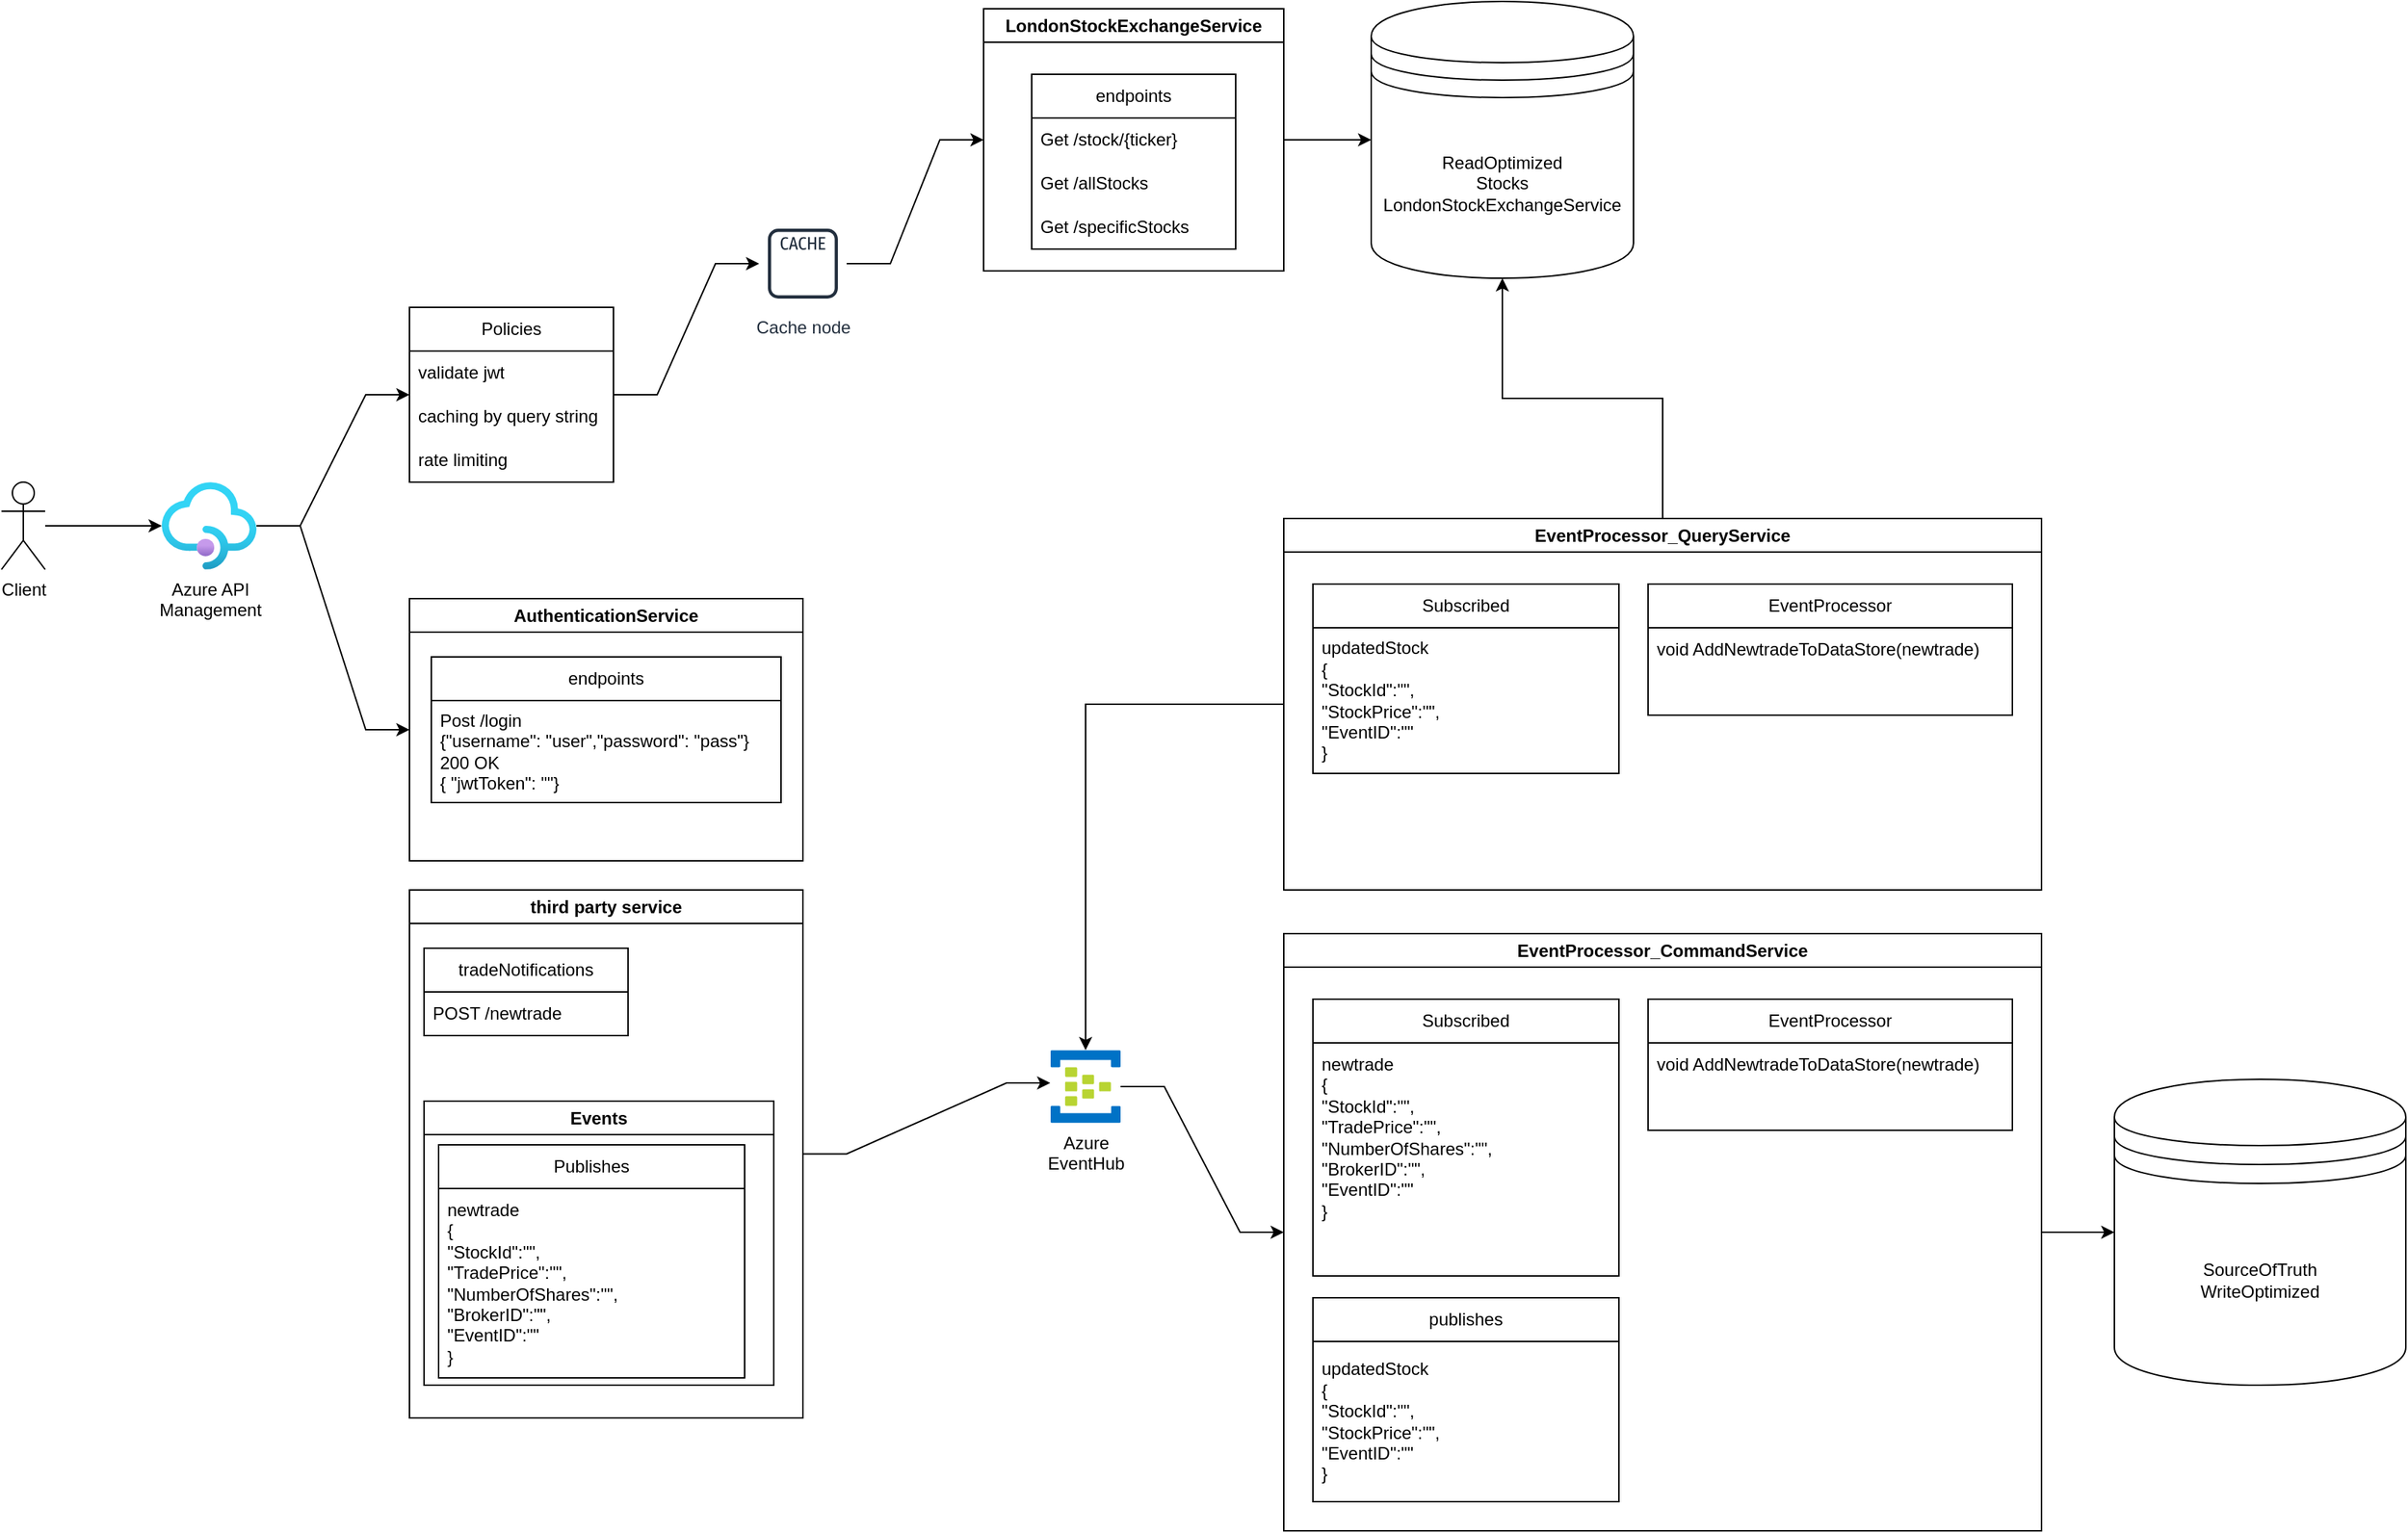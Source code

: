 <mxfile version="22.1.2" type="device">
  <diagram name="Page-1" id="3ypLyDiBIvF3oMqPz6Wy">
    <mxGraphModel dx="1212" dy="1367" grid="1" gridSize="10" guides="1" tooltips="1" connect="1" arrows="1" fold="1" page="0" pageScale="1" pageWidth="827" pageHeight="1169" math="0" shadow="0">
      <root>
        <mxCell id="0" />
        <mxCell id="1" parent="0" />
        <mxCell id="UnuWb7xBkvGk9M-T2CGa-3" style="edgeStyle=orthogonalEdgeStyle;rounded=0;orthogonalLoop=1;jettySize=auto;html=1;" parent="1" source="UnuWb7xBkvGk9M-T2CGa-1" target="UnuWb7xBkvGk9M-T2CGa-2" edge="1">
          <mxGeometry relative="1" as="geometry" />
        </mxCell>
        <mxCell id="UnuWb7xBkvGk9M-T2CGa-1" value="Client" style="shape=umlActor;verticalLabelPosition=bottom;verticalAlign=top;html=1;outlineConnect=0;" parent="1" vertex="1">
          <mxGeometry x="80" y="320" width="30" height="60" as="geometry" />
        </mxCell>
        <mxCell id="UnuWb7xBkvGk9M-T2CGa-13" style="edgeStyle=entityRelationEdgeStyle;rounded=0;orthogonalLoop=1;jettySize=auto;html=1;elbow=vertical;" parent="1" source="UnuWb7xBkvGk9M-T2CGa-2" target="UnuWb7xBkvGk9M-T2CGa-15" edge="1">
          <mxGeometry relative="1" as="geometry" />
        </mxCell>
        <mxCell id="UnuWb7xBkvGk9M-T2CGa-14" style="edgeStyle=entityRelationEdgeStyle;rounded=0;orthogonalLoop=1;jettySize=auto;html=1;" parent="1" source="UnuWb7xBkvGk9M-T2CGa-2" target="UnuWb7xBkvGk9M-T2CGa-9" edge="1">
          <mxGeometry relative="1" as="geometry" />
        </mxCell>
        <mxCell id="UnuWb7xBkvGk9M-T2CGa-2" value="Azure API&lt;br&gt;Management" style="image;aspect=fixed;html=1;points=[];align=center;fontSize=12;image=img/lib/azure2/integration/API_Management_Services.svg;" parent="1" vertex="1">
          <mxGeometry x="190" y="320" width="65" height="60" as="geometry" />
        </mxCell>
        <mxCell id="UnuWb7xBkvGk9M-T2CGa-17" style="edgeStyle=entityRelationEdgeStyle;rounded=0;orthogonalLoop=1;jettySize=auto;html=1;" parent="1" source="UnuWb7xBkvGk9M-T2CGa-9" target="L9-EkQArELdjS92u26Xb-1" edge="1">
          <mxGeometry relative="1" as="geometry">
            <mxPoint x="590" y="300" as="targetPoint" />
          </mxGeometry>
        </mxCell>
        <mxCell id="UnuWb7xBkvGk9M-T2CGa-9" value="Policies" style="swimlane;fontStyle=0;childLayout=stackLayout;horizontal=1;startSize=30;horizontalStack=0;resizeParent=1;resizeParentMax=0;resizeLast=0;collapsible=1;marginBottom=0;whiteSpace=wrap;html=1;" parent="1" vertex="1">
          <mxGeometry x="360" y="200" width="140" height="120" as="geometry" />
        </mxCell>
        <mxCell id="UnuWb7xBkvGk9M-T2CGa-10" value="validate jwt" style="text;strokeColor=none;fillColor=none;align=left;verticalAlign=middle;spacingLeft=4;spacingRight=4;overflow=hidden;points=[[0,0.5],[1,0.5]];portConstraint=eastwest;rotatable=0;whiteSpace=wrap;html=1;" parent="UnuWb7xBkvGk9M-T2CGa-9" vertex="1">
          <mxGeometry y="30" width="140" height="30" as="geometry" />
        </mxCell>
        <mxCell id="UnuWb7xBkvGk9M-T2CGa-23" value="caching by query string" style="text;strokeColor=none;fillColor=none;align=left;verticalAlign=middle;spacingLeft=4;spacingRight=4;overflow=hidden;points=[[0,0.5],[1,0.5]];portConstraint=eastwest;rotatable=0;whiteSpace=wrap;html=1;" parent="UnuWb7xBkvGk9M-T2CGa-9" vertex="1">
          <mxGeometry y="60" width="140" height="30" as="geometry" />
        </mxCell>
        <mxCell id="cUu09cKKm69XMizrhf4F-7" value="rate limiting" style="text;strokeColor=none;fillColor=none;align=left;verticalAlign=middle;spacingLeft=4;spacingRight=4;overflow=hidden;points=[[0,0.5],[1,0.5]];portConstraint=eastwest;rotatable=0;whiteSpace=wrap;html=1;" parent="UnuWb7xBkvGk9M-T2CGa-9" vertex="1">
          <mxGeometry y="90" width="140" height="30" as="geometry" />
        </mxCell>
        <mxCell id="UnuWb7xBkvGk9M-T2CGa-15" value="AuthenticationService" style="swimlane;whiteSpace=wrap;html=1;" parent="1" vertex="1">
          <mxGeometry x="360" y="400" width="270" height="180" as="geometry" />
        </mxCell>
        <mxCell id="UnuWb7xBkvGk9M-T2CGa-4" value="endpoints" style="swimlane;fontStyle=0;childLayout=stackLayout;horizontal=1;startSize=30;horizontalStack=0;resizeParent=1;resizeParentMax=0;resizeLast=0;collapsible=1;marginBottom=0;whiteSpace=wrap;html=1;" parent="UnuWb7xBkvGk9M-T2CGa-15" vertex="1">
          <mxGeometry x="15" y="40" width="240" height="100" as="geometry" />
        </mxCell>
        <mxCell id="UnuWb7xBkvGk9M-T2CGa-5" value="Post /login&lt;br style=&quot;border-color: var(--border-color);&quot;&gt;{&quot;username&quot;: &quot;user&quot;,&quot;password&quot;: &quot;pass&quot;}&lt;br style=&quot;border-color: var(--border-color);&quot;&gt;200 OK&lt;br style=&quot;border-color: var(--border-color);&quot;&gt;{ &quot;jwtToken&quot;: &quot;&quot;}" style="text;strokeColor=none;fillColor=none;align=left;verticalAlign=middle;spacingLeft=4;spacingRight=4;overflow=hidden;points=[[0,0.5],[1,0.5]];portConstraint=eastwest;rotatable=0;whiteSpace=wrap;html=1;" parent="UnuWb7xBkvGk9M-T2CGa-4" vertex="1">
          <mxGeometry y="30" width="240" height="70" as="geometry" />
        </mxCell>
        <mxCell id="cUu09cKKm69XMizrhf4F-20" style="edgeStyle=orthogonalEdgeStyle;rounded=0;orthogonalLoop=1;jettySize=auto;html=1;" parent="1" source="UnuWb7xBkvGk9M-T2CGa-16" target="UnuWb7xBkvGk9M-T2CGa-25" edge="1">
          <mxGeometry relative="1" as="geometry" />
        </mxCell>
        <mxCell id="UnuWb7xBkvGk9M-T2CGa-16" value="LondonStockExchangeService" style="swimlane;whiteSpace=wrap;html=1;" parent="1" vertex="1">
          <mxGeometry x="754" y="-5" width="206" height="180" as="geometry" />
        </mxCell>
        <mxCell id="UnuWb7xBkvGk9M-T2CGa-18" value="endpoints" style="swimlane;fontStyle=0;childLayout=stackLayout;horizontal=1;startSize=30;horizontalStack=0;resizeParent=1;resizeParentMax=0;resizeLast=0;collapsible=1;marginBottom=0;whiteSpace=wrap;html=1;" parent="UnuWb7xBkvGk9M-T2CGa-16" vertex="1">
          <mxGeometry x="33" y="45" width="140" height="120" as="geometry" />
        </mxCell>
        <mxCell id="UnuWb7xBkvGk9M-T2CGa-20" value="Get /stock/{ticker}" style="text;strokeColor=none;fillColor=none;align=left;verticalAlign=middle;spacingLeft=4;spacingRight=4;overflow=hidden;points=[[0,0.5],[1,0.5]];portConstraint=eastwest;rotatable=0;whiteSpace=wrap;html=1;" parent="UnuWb7xBkvGk9M-T2CGa-18" vertex="1">
          <mxGeometry y="30" width="140" height="30" as="geometry" />
        </mxCell>
        <mxCell id="UnuWb7xBkvGk9M-T2CGa-21" value="Get /allStocks" style="text;strokeColor=none;fillColor=none;align=left;verticalAlign=middle;spacingLeft=4;spacingRight=4;overflow=hidden;points=[[0,0.5],[1,0.5]];portConstraint=eastwest;rotatable=0;whiteSpace=wrap;html=1;" parent="UnuWb7xBkvGk9M-T2CGa-18" vertex="1">
          <mxGeometry y="60" width="140" height="30" as="geometry" />
        </mxCell>
        <mxCell id="UnuWb7xBkvGk9M-T2CGa-22" value="Get /specificStocks" style="text;strokeColor=none;fillColor=none;align=left;verticalAlign=middle;spacingLeft=4;spacingRight=4;overflow=hidden;points=[[0,0.5],[1,0.5]];portConstraint=eastwest;rotatable=0;whiteSpace=wrap;html=1;" parent="UnuWb7xBkvGk9M-T2CGa-18" vertex="1">
          <mxGeometry y="90" width="140" height="30" as="geometry" />
        </mxCell>
        <mxCell id="cUu09cKKm69XMizrhf4F-19" style="edgeStyle=entityRelationEdgeStyle;rounded=0;orthogonalLoop=1;jettySize=auto;html=1;" parent="1" source="UnuWb7xBkvGk9M-T2CGa-24" target="cUu09cKKm69XMizrhf4F-8" edge="1">
          <mxGeometry relative="1" as="geometry" />
        </mxCell>
        <mxCell id="UnuWb7xBkvGk9M-T2CGa-24" value="Azure&lt;br&gt;EventHub" style="image;sketch=0;aspect=fixed;html=1;points=[];align=center;fontSize=12;image=img/lib/mscae/Event_Hubs.svg;" parent="1" vertex="1">
          <mxGeometry x="800" y="710" width="48" height="50" as="geometry" />
        </mxCell>
        <mxCell id="UnuWb7xBkvGk9M-T2CGa-32" style="edgeStyle=entityRelationEdgeStyle;rounded=0;orthogonalLoop=1;jettySize=auto;html=1;startArrow=none;startFill=0;entryX=-0.005;entryY=0.45;entryDx=0;entryDy=0;entryPerimeter=0;" parent="1" source="UnuWb7xBkvGk9M-T2CGa-31" target="UnuWb7xBkvGk9M-T2CGa-24" edge="1">
          <mxGeometry relative="1" as="geometry">
            <mxPoint x="1990" y="700" as="sourcePoint" />
          </mxGeometry>
        </mxCell>
        <mxCell id="UnuWb7xBkvGk9M-T2CGa-31" value="third party service" style="swimlane;whiteSpace=wrap;html=1;" parent="1" vertex="1">
          <mxGeometry x="360" y="600" width="270" height="362.5" as="geometry" />
        </mxCell>
        <mxCell id="UnuWb7xBkvGk9M-T2CGa-26" value="tradeNotifications" style="swimlane;fontStyle=0;childLayout=stackLayout;horizontal=1;startSize=30;horizontalStack=0;resizeParent=1;resizeParentMax=0;resizeLast=0;collapsible=1;marginBottom=0;whiteSpace=wrap;html=1;" parent="UnuWb7xBkvGk9M-T2CGa-31" vertex="1">
          <mxGeometry x="10" y="40" width="140" height="60" as="geometry" />
        </mxCell>
        <mxCell id="UnuWb7xBkvGk9M-T2CGa-27" value="POST /newtrade" style="text;strokeColor=none;fillColor=none;align=left;verticalAlign=middle;spacingLeft=4;spacingRight=4;overflow=hidden;points=[[0,0.5],[1,0.5]];portConstraint=eastwest;rotatable=0;whiteSpace=wrap;html=1;" parent="UnuWb7xBkvGk9M-T2CGa-26" vertex="1">
          <mxGeometry y="30" width="140" height="30" as="geometry" />
        </mxCell>
        <mxCell id="UnuWb7xBkvGk9M-T2CGa-33" value="Events" style="swimlane;whiteSpace=wrap;html=1;" parent="UnuWb7xBkvGk9M-T2CGa-31" vertex="1">
          <mxGeometry x="10" y="145" width="240" height="195" as="geometry" />
        </mxCell>
        <mxCell id="UnuWb7xBkvGk9M-T2CGa-34" value="Publishes" style="swimlane;fontStyle=0;childLayout=stackLayout;horizontal=1;startSize=30;horizontalStack=0;resizeParent=1;resizeParentMax=0;resizeLast=0;collapsible=1;marginBottom=0;whiteSpace=wrap;html=1;" parent="UnuWb7xBkvGk9M-T2CGa-33" vertex="1">
          <mxGeometry x="10" y="30" width="210" height="160" as="geometry" />
        </mxCell>
        <mxCell id="UnuWb7xBkvGk9M-T2CGa-35" value="newtrade&lt;br&gt;{&lt;br&gt;&quot;StockId&quot;:&quot;&quot;,&lt;br&gt;&quot;TradePrice&quot;:&quot;&quot;,&lt;br&gt;&quot;NumberOfShares&quot;:&quot;&quot;,&lt;br&gt;&quot;BrokerID&quot;:&quot;&quot;,&lt;br&gt;&quot;EventID&quot;:&quot;&quot;&lt;br&gt;}" style="text;strokeColor=none;fillColor=none;align=left;verticalAlign=middle;spacingLeft=4;spacingRight=4;overflow=hidden;points=[[0,0.5],[1,0.5]];portConstraint=eastwest;rotatable=0;whiteSpace=wrap;html=1;" parent="UnuWb7xBkvGk9M-T2CGa-34" vertex="1">
          <mxGeometry y="30" width="210" height="130" as="geometry" />
        </mxCell>
        <mxCell id="cUu09cKKm69XMizrhf4F-22" style="rounded=0;orthogonalLoop=1;jettySize=auto;html=1;" parent="1" source="cUu09cKKm69XMizrhf4F-8" target="cUu09cKKm69XMizrhf4F-6" edge="1">
          <mxGeometry relative="1" as="geometry" />
        </mxCell>
        <mxCell id="cUu09cKKm69XMizrhf4F-8" value="EventProcessor_CommandService" style="swimlane;whiteSpace=wrap;html=1;" parent="1" vertex="1">
          <mxGeometry x="960" y="630" width="520" height="410" as="geometry" />
        </mxCell>
        <mxCell id="cUu09cKKm69XMizrhf4F-9" value="Subscribed" style="swimlane;fontStyle=0;childLayout=stackLayout;horizontal=1;startSize=30;horizontalStack=0;resizeParent=1;resizeParentMax=0;resizeLast=0;collapsible=1;marginBottom=0;whiteSpace=wrap;html=1;" parent="cUu09cKKm69XMizrhf4F-8" vertex="1">
          <mxGeometry x="20" y="45" width="210" height="190" as="geometry" />
        </mxCell>
        <mxCell id="cUu09cKKm69XMizrhf4F-10" value="newtrade&lt;br style=&quot;border-color: var(--border-color);&quot;&gt;{&lt;br style=&quot;border-color: var(--border-color);&quot;&gt;&quot;StockId&quot;:&quot;&quot;,&lt;br style=&quot;border-color: var(--border-color);&quot;&gt;&quot;TradePrice&quot;:&quot;&quot;,&lt;br style=&quot;border-color: var(--border-color);&quot;&gt;&quot;NumberOfShares&quot;:&quot;&quot;,&lt;br style=&quot;border-color: var(--border-color);&quot;&gt;&quot;BrokerID&quot;:&quot;&quot;,&lt;br style=&quot;border-color: var(--border-color);&quot;&gt;&quot;EventID&quot;:&quot;&quot;&lt;br style=&quot;border-color: var(--border-color);&quot;&gt;}" style="text;strokeColor=none;fillColor=none;align=left;verticalAlign=middle;spacingLeft=4;spacingRight=4;overflow=hidden;points=[[0,0.5],[1,0.5]];portConstraint=eastwest;rotatable=0;whiteSpace=wrap;html=1;" parent="cUu09cKKm69XMizrhf4F-9" vertex="1">
          <mxGeometry y="30" width="210" height="130" as="geometry" />
        </mxCell>
        <mxCell id="cUu09cKKm69XMizrhf4F-11" value="&amp;nbsp;" style="text;strokeColor=none;fillColor=none;align=left;verticalAlign=middle;spacingLeft=4;spacingRight=4;overflow=hidden;points=[[0,0.5],[1,0.5]];portConstraint=eastwest;rotatable=0;whiteSpace=wrap;html=1;" parent="cUu09cKKm69XMizrhf4F-9" vertex="1">
          <mxGeometry y="160" width="210" height="30" as="geometry" />
        </mxCell>
        <mxCell id="cUu09cKKm69XMizrhf4F-15" value="EventProcessor" style="swimlane;fontStyle=0;childLayout=stackLayout;horizontal=1;startSize=30;horizontalStack=0;resizeParent=1;resizeParentMax=0;resizeLast=0;collapsible=1;marginBottom=0;whiteSpace=wrap;html=1;" parent="cUu09cKKm69XMizrhf4F-8" vertex="1">
          <mxGeometry x="250" y="45" width="250" height="90" as="geometry" />
        </mxCell>
        <mxCell id="cUu09cKKm69XMizrhf4F-16" value="void AddNewtradeToDataStore(newtrade)" style="text;strokeColor=none;fillColor=none;align=left;verticalAlign=middle;spacingLeft=4;spacingRight=4;overflow=hidden;points=[[0,0.5],[1,0.5]];portConstraint=eastwest;rotatable=0;whiteSpace=wrap;html=1;" parent="cUu09cKKm69XMizrhf4F-15" vertex="1">
          <mxGeometry y="30" width="250" height="30" as="geometry" />
        </mxCell>
        <mxCell id="cUu09cKKm69XMizrhf4F-17" value="&amp;nbsp;" style="text;strokeColor=none;fillColor=none;align=left;verticalAlign=middle;spacingLeft=4;spacingRight=4;overflow=hidden;points=[[0,0.5],[1,0.5]];portConstraint=eastwest;rotatable=0;whiteSpace=wrap;html=1;" parent="cUu09cKKm69XMizrhf4F-15" vertex="1">
          <mxGeometry y="60" width="250" height="30" as="geometry" />
        </mxCell>
        <mxCell id="E9e1DWbsV0SpjsQHxzbp-8" value="publishes" style="swimlane;fontStyle=0;childLayout=stackLayout;horizontal=1;startSize=30;horizontalStack=0;resizeParent=1;resizeParentMax=0;resizeLast=0;collapsible=1;marginBottom=0;whiteSpace=wrap;html=1;" vertex="1" parent="cUu09cKKm69XMizrhf4F-8">
          <mxGeometry x="20" y="250" width="210" height="140" as="geometry" />
        </mxCell>
        <mxCell id="E9e1DWbsV0SpjsQHxzbp-9" value="updatedStock&lt;br style=&quot;border-color: var(--border-color);&quot;&gt;{&lt;br style=&quot;border-color: var(--border-color);&quot;&gt;&quot;StockId&quot;:&quot;&quot;,&lt;br style=&quot;border-color: var(--border-color);&quot;&gt;&quot;StockPrice&quot;:&quot;&quot;,&lt;br style=&quot;border-color: var(--border-color);&quot;&gt;&quot;EventID&quot;:&quot;&quot;&lt;br style=&quot;border-color: var(--border-color);&quot;&gt;}" style="text;strokeColor=none;fillColor=none;align=left;verticalAlign=middle;spacingLeft=4;spacingRight=4;overflow=hidden;points=[[0,0.5],[1,0.5]];portConstraint=eastwest;rotatable=0;whiteSpace=wrap;html=1;" vertex="1" parent="E9e1DWbsV0SpjsQHxzbp-8">
          <mxGeometry y="30" width="210" height="110" as="geometry" />
        </mxCell>
        <mxCell id="UnuWb7xBkvGk9M-T2CGa-25" value="ReadOptimized&lt;br&gt;Stocks&lt;br&gt;LondonStockExchangeService" style="shape=datastore;whiteSpace=wrap;html=1;" parent="1" vertex="1">
          <mxGeometry x="1020" y="-10" width="180" height="190" as="geometry" />
        </mxCell>
        <mxCell id="cUu09cKKm69XMizrhf4F-6" value="SourceOfTruth&lt;br&gt;WriteOptimized" style="shape=datastore;whiteSpace=wrap;html=1;" parent="1" vertex="1">
          <mxGeometry x="1530" y="730" width="200" height="210" as="geometry" />
        </mxCell>
        <mxCell id="L9-EkQArELdjS92u26Xb-2" style="edgeStyle=entityRelationEdgeStyle;rounded=0;orthogonalLoop=1;jettySize=auto;html=1;" parent="1" source="L9-EkQArELdjS92u26Xb-1" target="UnuWb7xBkvGk9M-T2CGa-16" edge="1">
          <mxGeometry relative="1" as="geometry" />
        </mxCell>
        <mxCell id="L9-EkQArELdjS92u26Xb-1" value="Cache node" style="sketch=0;outlineConnect=0;fontColor=#232F3E;gradientColor=none;strokeColor=#232F3E;fillColor=#ffffff;dashed=0;verticalLabelPosition=bottom;verticalAlign=top;align=center;html=1;fontSize=12;fontStyle=0;aspect=fixed;shape=mxgraph.aws4.resourceIcon;resIcon=mxgraph.aws4.cache_node;" parent="1" vertex="1">
          <mxGeometry x="600" y="140" width="60" height="60" as="geometry" />
        </mxCell>
        <mxCell id="E9e1DWbsV0SpjsQHxzbp-11" style="edgeStyle=orthogonalEdgeStyle;rounded=0;orthogonalLoop=1;jettySize=auto;html=1;" edge="1" parent="1" source="E9e1DWbsV0SpjsQHxzbp-1" target="UnuWb7xBkvGk9M-T2CGa-24">
          <mxGeometry relative="1" as="geometry" />
        </mxCell>
        <mxCell id="E9e1DWbsV0SpjsQHxzbp-12" style="edgeStyle=orthogonalEdgeStyle;rounded=0;orthogonalLoop=1;jettySize=auto;html=1;" edge="1" parent="1" source="E9e1DWbsV0SpjsQHxzbp-1" target="UnuWb7xBkvGk9M-T2CGa-25">
          <mxGeometry relative="1" as="geometry" />
        </mxCell>
        <mxCell id="E9e1DWbsV0SpjsQHxzbp-1" value="EventProcessor_QueryService" style="swimlane;whiteSpace=wrap;html=1;" vertex="1" parent="1">
          <mxGeometry x="960" y="345" width="520" height="255" as="geometry" />
        </mxCell>
        <mxCell id="E9e1DWbsV0SpjsQHxzbp-2" value="Subscribed" style="swimlane;fontStyle=0;childLayout=stackLayout;horizontal=1;startSize=30;horizontalStack=0;resizeParent=1;resizeParentMax=0;resizeLast=0;collapsible=1;marginBottom=0;whiteSpace=wrap;html=1;" vertex="1" parent="E9e1DWbsV0SpjsQHxzbp-1">
          <mxGeometry x="20" y="45" width="210" height="130" as="geometry" />
        </mxCell>
        <mxCell id="E9e1DWbsV0SpjsQHxzbp-3" value="updatedStock&lt;br style=&quot;border-color: var(--border-color);&quot;&gt;{&lt;br style=&quot;border-color: var(--border-color);&quot;&gt;&quot;StockId&quot;:&quot;&quot;,&lt;br style=&quot;border-color: var(--border-color);&quot;&gt;&quot;StockPrice&quot;:&quot;&quot;,&lt;br style=&quot;border-color: var(--border-color);&quot;&gt;&quot;EventID&quot;:&quot;&quot;&lt;br style=&quot;border-color: var(--border-color);&quot;&gt;}" style="text;strokeColor=none;fillColor=none;align=left;verticalAlign=middle;spacingLeft=4;spacingRight=4;overflow=hidden;points=[[0,0.5],[1,0.5]];portConstraint=eastwest;rotatable=0;whiteSpace=wrap;html=1;" vertex="1" parent="E9e1DWbsV0SpjsQHxzbp-2">
          <mxGeometry y="30" width="210" height="100" as="geometry" />
        </mxCell>
        <mxCell id="E9e1DWbsV0SpjsQHxzbp-5" value="EventProcessor" style="swimlane;fontStyle=0;childLayout=stackLayout;horizontal=1;startSize=30;horizontalStack=0;resizeParent=1;resizeParentMax=0;resizeLast=0;collapsible=1;marginBottom=0;whiteSpace=wrap;html=1;" vertex="1" parent="E9e1DWbsV0SpjsQHxzbp-1">
          <mxGeometry x="250" y="45" width="250" height="90" as="geometry" />
        </mxCell>
        <mxCell id="E9e1DWbsV0SpjsQHxzbp-6" value="void AddNewtradeToDataStore(newtrade)" style="text;strokeColor=none;fillColor=none;align=left;verticalAlign=middle;spacingLeft=4;spacingRight=4;overflow=hidden;points=[[0,0.5],[1,0.5]];portConstraint=eastwest;rotatable=0;whiteSpace=wrap;html=1;" vertex="1" parent="E9e1DWbsV0SpjsQHxzbp-5">
          <mxGeometry y="30" width="250" height="30" as="geometry" />
        </mxCell>
        <mxCell id="E9e1DWbsV0SpjsQHxzbp-7" value="&amp;nbsp;" style="text;strokeColor=none;fillColor=none;align=left;verticalAlign=middle;spacingLeft=4;spacingRight=4;overflow=hidden;points=[[0,0.5],[1,0.5]];portConstraint=eastwest;rotatable=0;whiteSpace=wrap;html=1;" vertex="1" parent="E9e1DWbsV0SpjsQHxzbp-5">
          <mxGeometry y="60" width="250" height="30" as="geometry" />
        </mxCell>
      </root>
    </mxGraphModel>
  </diagram>
</mxfile>
